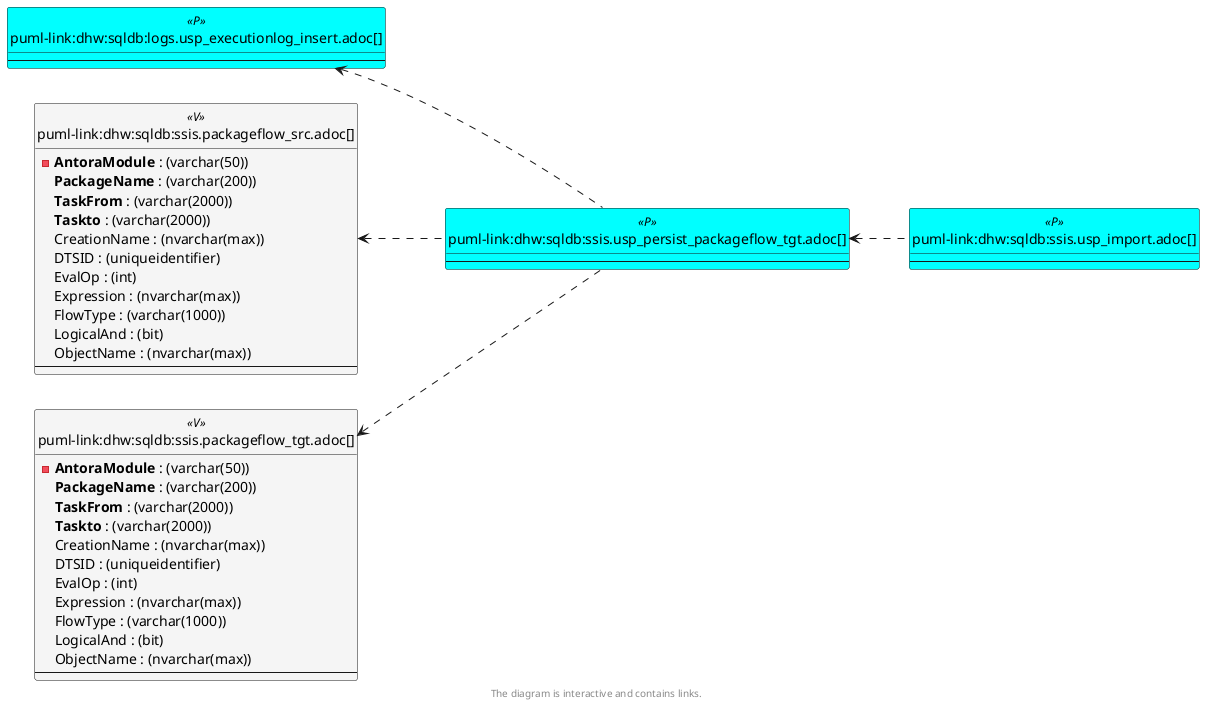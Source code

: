 @startuml
left to right direction
'top to bottom direction
hide circle
'avoide "." issues:
set namespaceSeparator none


skinparam class {
  BackgroundColor White
  BackgroundColor<<FN>> Yellow
  BackgroundColor<<FS>> Yellow
  BackgroundColor<<FT>> LightGray
  BackgroundColor<<IF>> Yellow
  BackgroundColor<<IS>> Yellow
  BackgroundColor<<P>> Aqua
  BackgroundColor<<PC>> Aqua
  BackgroundColor<<SN>> Yellow
  BackgroundColor<<SO>> SlateBlue
  BackgroundColor<<TF>> LightGray
  BackgroundColor<<TR>> Tomato
  BackgroundColor<<U>> White
  BackgroundColor<<V>> WhiteSmoke
  BackgroundColor<<X>> Aqua
  BackgroundColor<<external>> AliceBlue
}


entity "puml-link:dhw:sqldb:logs.usp_executionlog_insert.adoc[]" as logs.usp_ExecutionLog_insert << P >> {
  --
}

entity "puml-link:dhw:sqldb:ssis.packageflow_src.adoc[]" as ssis.PackageFlow_src << V >> {
  - **AntoraModule** : (varchar(50))
  **PackageName** : (varchar(200))
  **TaskFrom** : (varchar(2000))
  **Taskto** : (varchar(2000))
  CreationName : (nvarchar(max))
  DTSID : (uniqueidentifier)
  EvalOp : (int)
  Expression : (nvarchar(max))
  FlowType : (varchar(1000))
  LogicalAnd : (bit)
  ObjectName : (nvarchar(max))
  --
}

entity "puml-link:dhw:sqldb:ssis.packageflow_tgt.adoc[]" as ssis.PackageFlow_tgt << V >> {
  - **AntoraModule** : (varchar(50))
  **PackageName** : (varchar(200))
  **TaskFrom** : (varchar(2000))
  **Taskto** : (varchar(2000))
  CreationName : (nvarchar(max))
  DTSID : (uniqueidentifier)
  EvalOp : (int)
  Expression : (nvarchar(max))
  FlowType : (varchar(1000))
  LogicalAnd : (bit)
  ObjectName : (nvarchar(max))
  --
}

entity "puml-link:dhw:sqldb:ssis.usp_import.adoc[]" as ssis.usp_import << P >> {
  --
}

entity "puml-link:dhw:sqldb:ssis.usp_persist_packageflow_tgt.adoc[]" as ssis.usp_PERSIST_PackageFlow_tgt << P >> {
  --
}

logs.usp_ExecutionLog_insert <.. ssis.usp_PERSIST_PackageFlow_tgt
ssis.PackageFlow_src <.. ssis.usp_PERSIST_PackageFlow_tgt
ssis.PackageFlow_tgt <.. ssis.usp_PERSIST_PackageFlow_tgt
ssis.usp_PERSIST_PackageFlow_tgt <.. ssis.usp_import
footer The diagram is interactive and contains links.
@enduml

